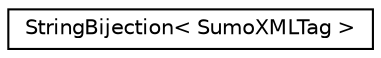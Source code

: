 digraph "Graphical Class Hierarchy"
{
  edge [fontname="Helvetica",fontsize="10",labelfontname="Helvetica",labelfontsize="10"];
  node [fontname="Helvetica",fontsize="10",shape=record];
  rankdir="LR";
  Node0 [label="StringBijection\< SumoXMLTag \>",height=0.2,width=0.4,color="black", fillcolor="white", style="filled",URL="$d5/d41/class_string_bijection.html"];
}
